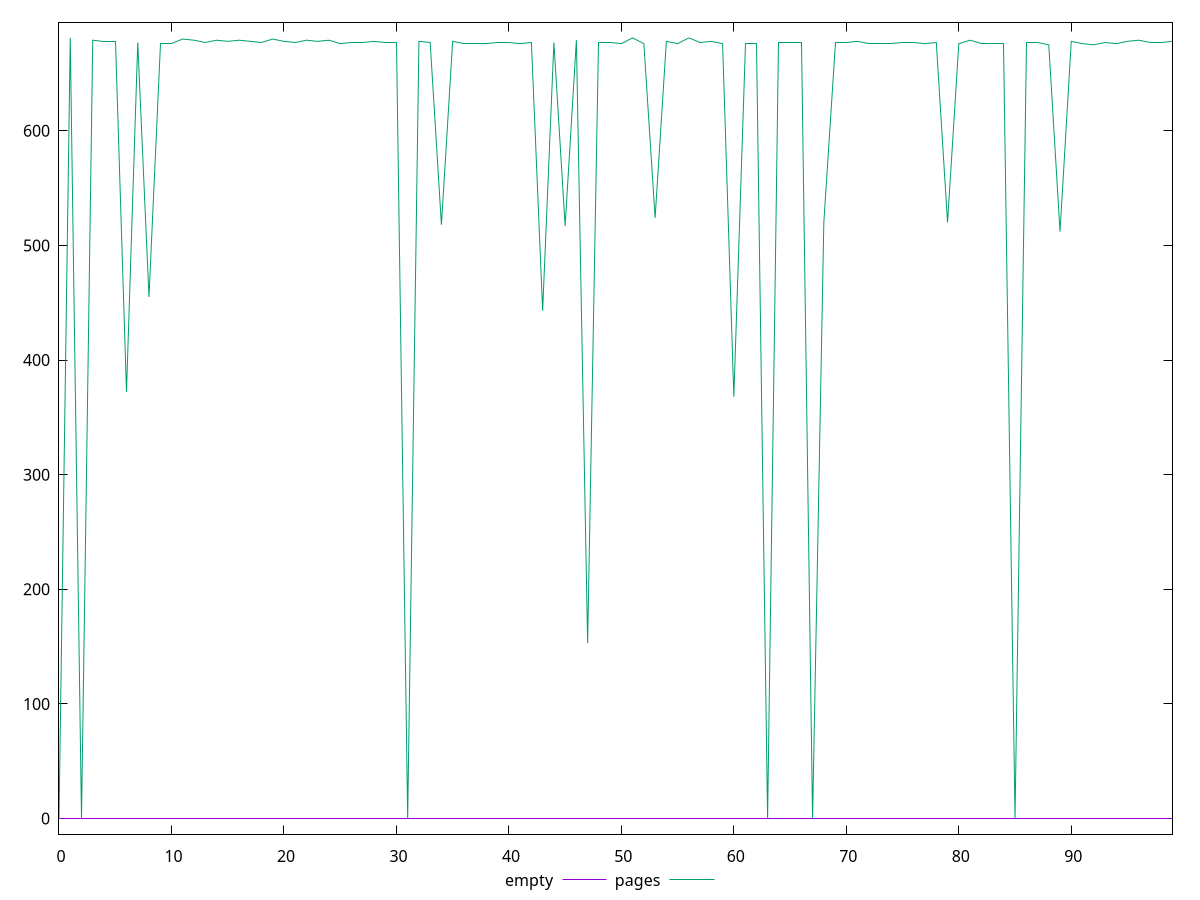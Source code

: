 reset

$empty <<EOF
0 0
1 0
2 0
3 0
4 0
5 0
6 0
7 0
8 0
9 0
10 0
11 0
12 0
13 0
14 0
15 0
16 0
17 0
18 0
19 0
20 0
21 0
22 0
23 0
24 0
25 0
26 0
27 0
28 0
29 0
30 0
31 0
32 0
33 0
34 0
35 0
36 0
37 0
38 0
39 0
40 0
41 0
42 0
43 0
44 0
45 0
46 0
47 0
48 0
49 0
50 0
51 0
52 0
53 0
54 0
55 0
56 0
57 0
58 0
59 0
60 0
61 0
62 0
63 0
64 0
65 0
66 0
67 0
68 0
69 0
70 0
71 0
72 0
73 0
74 0
75 0
76 0
77 0
78 0
79 0
80 0
81 0
82 0
83 0
84 0
85 0
86 0
87 0
88 0
89 0
90 0
91 0
92 0
93 0
94 0
95 0
96 0
97 0
98 0
99 0
EOF

$pages <<EOF
0 0
1 681
2 0
3 679
4 678
5 678
6 372
7 677
8 455
9 676
10 676
11 680
12 679
13 677
14 679
15 678
16 679
17 678
18 677
19 680
20 678
21 677
22 679
23 678
24 679
25 676
26 677
27 677
28 678
29 677
30 677
31 0
32 678
33 677
34 518
35 678
36 676
37 676
38 676
39 677
40 677
41 676
42 677
43 443
44 677
45 517
46 679
47 153
48 677
49 677
50 676
51 681
52 676
53 524
54 678
55 676
56 681
57 677
58 678
59 676
60 368
61 676
62 676
63 0
64 677
65 677
66 677
67 0
68 520
69 677
70 677
71 678
72 676
73 676
74 676
75 677
76 677
77 676
78 677
79 520
80 676
81 679
82 676
83 676
84 676
85 0
86 677
87 677
88 675
89 512
90 678
91 676
92 675
93 677
94 676
95 678
96 679
97 677
98 677
99 678
EOF

set key outside below
set xrange [0:99]
set yrange [-13.620000000000001:694.62]
set terminal svg size 640, 500 enhanced background rgb 'white'
set output "report_00007_2020-12-11T15:55:29.892Z/uses-rel-preload/comparison/line/0_vs_1.svg"

plot $empty title "empty" with line, \
     $pages title "pages" with line

reset
